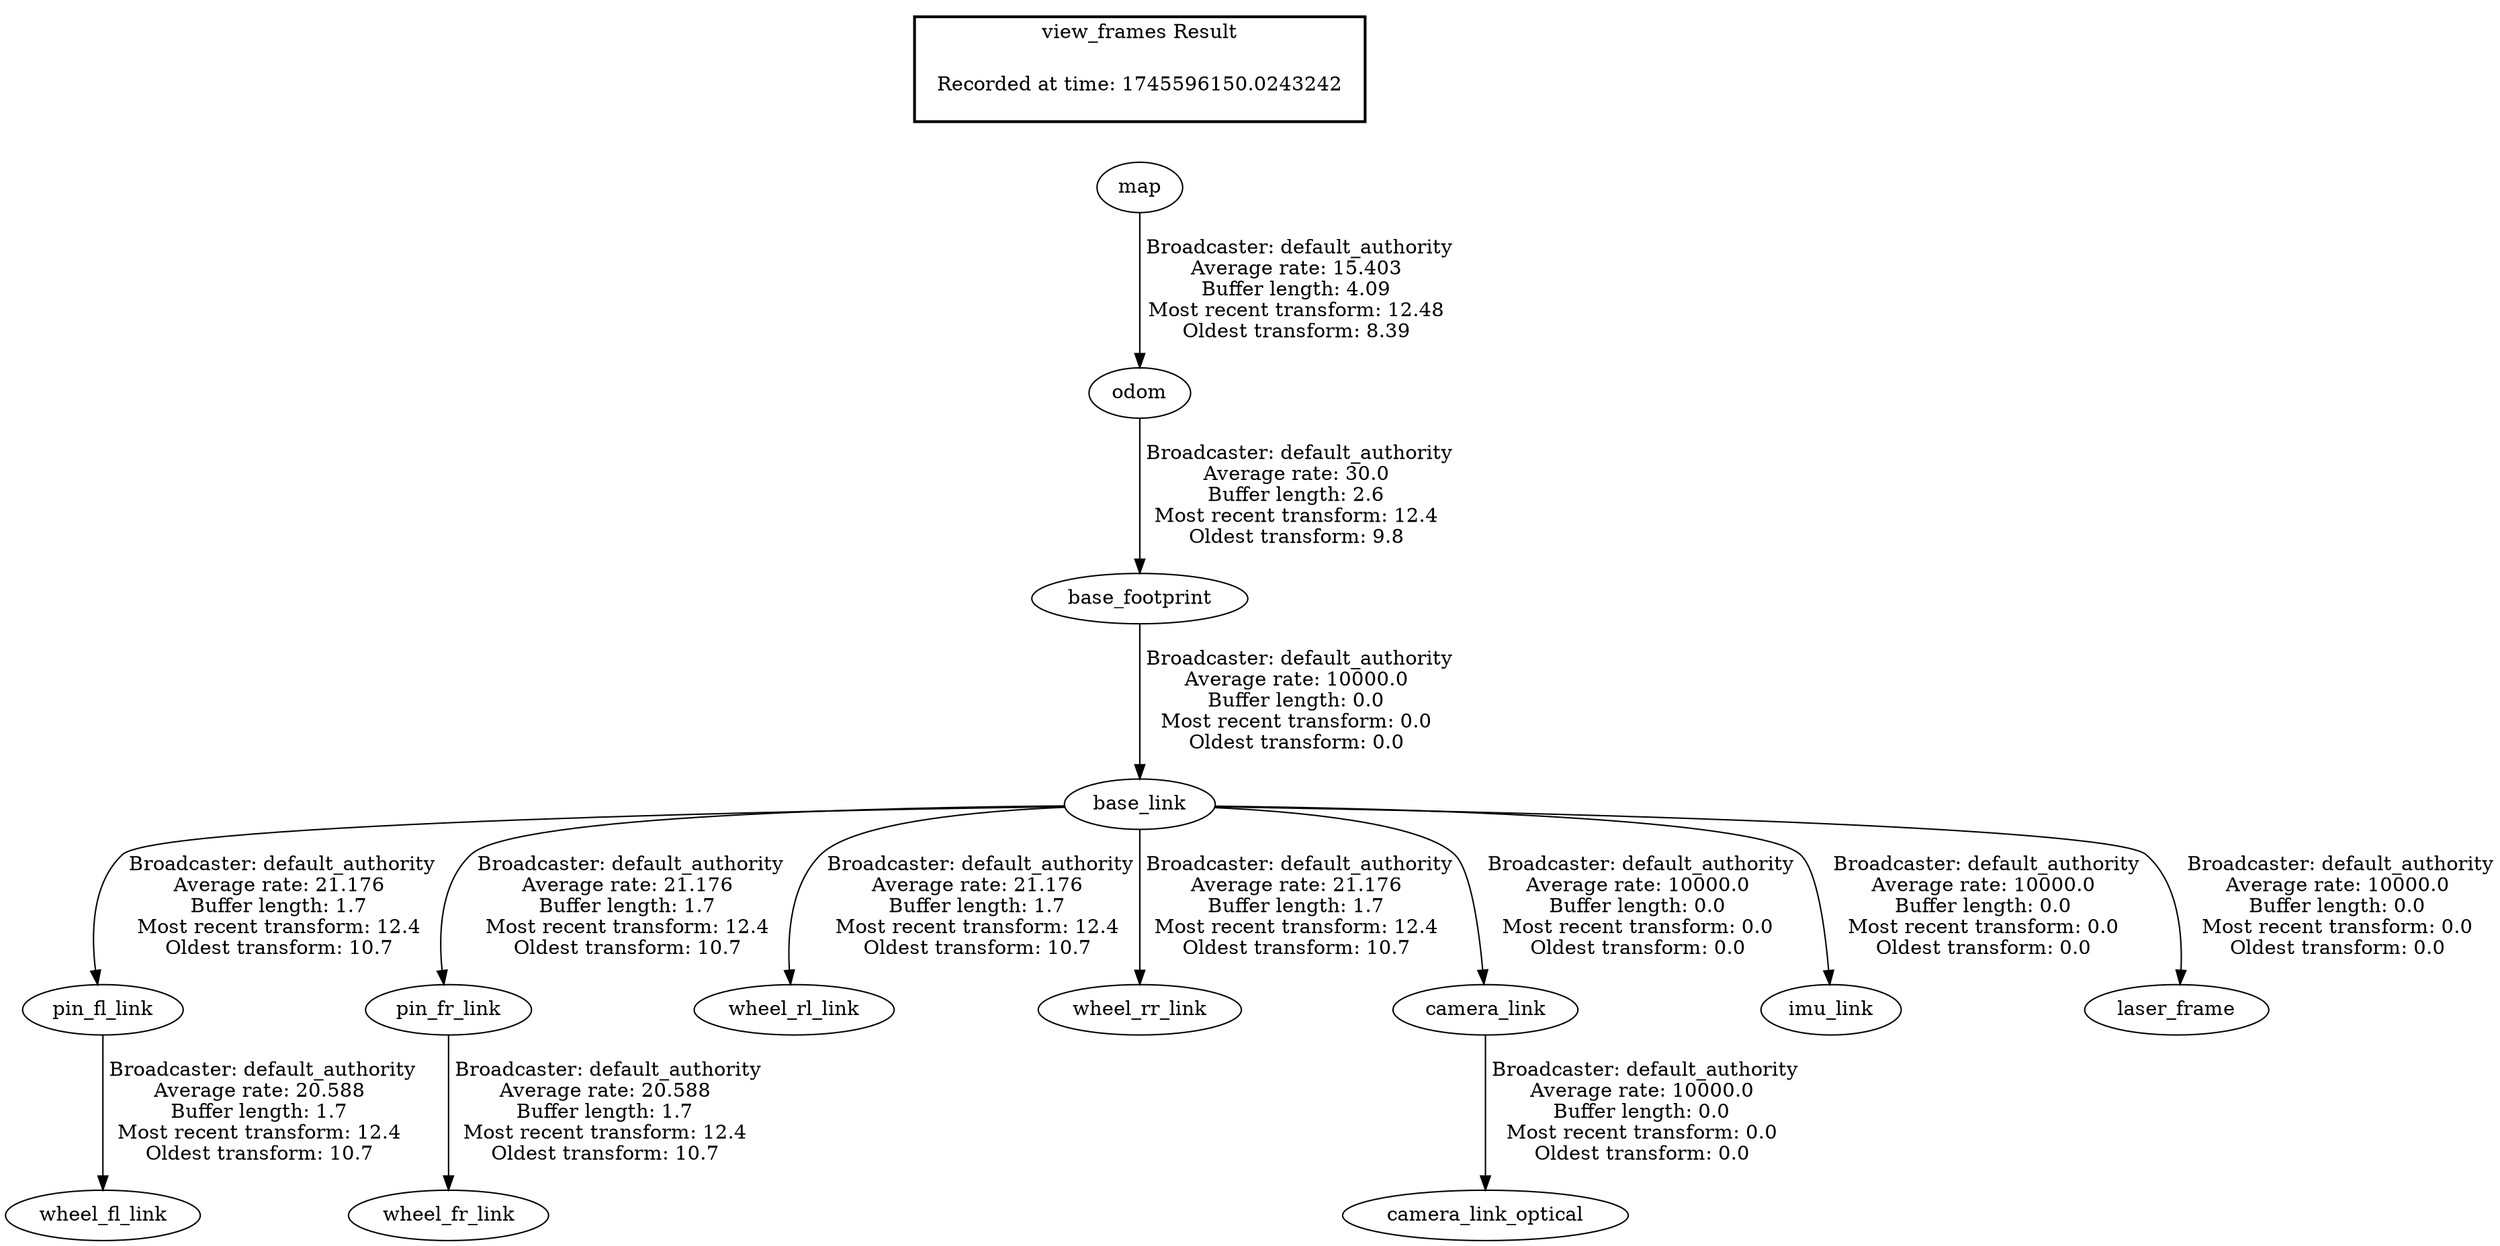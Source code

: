 digraph G {
"map" -> "odom"[label=" Broadcaster: default_authority\nAverage rate: 15.403\nBuffer length: 4.09\nMost recent transform: 12.48\nOldest transform: 8.39\n"];
"odom" -> "base_footprint"[label=" Broadcaster: default_authority\nAverage rate: 30.0\nBuffer length: 2.6\nMost recent transform: 12.4\nOldest transform: 9.8\n"];
"base_link" -> "pin_fl_link"[label=" Broadcaster: default_authority\nAverage rate: 21.176\nBuffer length: 1.7\nMost recent transform: 12.4\nOldest transform: 10.7\n"];
"base_footprint" -> "base_link"[label=" Broadcaster: default_authority\nAverage rate: 10000.0\nBuffer length: 0.0\nMost recent transform: 0.0\nOldest transform: 0.0\n"];
"base_link" -> "pin_fr_link"[label=" Broadcaster: default_authority\nAverage rate: 21.176\nBuffer length: 1.7\nMost recent transform: 12.4\nOldest transform: 10.7\n"];
"pin_fl_link" -> "wheel_fl_link"[label=" Broadcaster: default_authority\nAverage rate: 20.588\nBuffer length: 1.7\nMost recent transform: 12.4\nOldest transform: 10.7\n"];
"pin_fr_link" -> "wheel_fr_link"[label=" Broadcaster: default_authority\nAverage rate: 20.588\nBuffer length: 1.7\nMost recent transform: 12.4\nOldest transform: 10.7\n"];
"base_link" -> "wheel_rl_link"[label=" Broadcaster: default_authority\nAverage rate: 21.176\nBuffer length: 1.7\nMost recent transform: 12.4\nOldest transform: 10.7\n"];
"base_link" -> "wheel_rr_link"[label=" Broadcaster: default_authority\nAverage rate: 21.176\nBuffer length: 1.7\nMost recent transform: 12.4\nOldest transform: 10.7\n"];
"base_link" -> "camera_link"[label=" Broadcaster: default_authority\nAverage rate: 10000.0\nBuffer length: 0.0\nMost recent transform: 0.0\nOldest transform: 0.0\n"];
"camera_link" -> "camera_link_optical"[label=" Broadcaster: default_authority\nAverage rate: 10000.0\nBuffer length: 0.0\nMost recent transform: 0.0\nOldest transform: 0.0\n"];
"base_link" -> "imu_link"[label=" Broadcaster: default_authority\nAverage rate: 10000.0\nBuffer length: 0.0\nMost recent transform: 0.0\nOldest transform: 0.0\n"];
"base_link" -> "laser_frame"[label=" Broadcaster: default_authority\nAverage rate: 10000.0\nBuffer length: 0.0\nMost recent transform: 0.0\nOldest transform: 0.0\n"];
edge [style=invis];
 subgraph cluster_legend { style=bold; color=black; label ="view_frames Result";
"Recorded at time: 1745596150.0243242"[ shape=plaintext ] ;
}->"map";
}